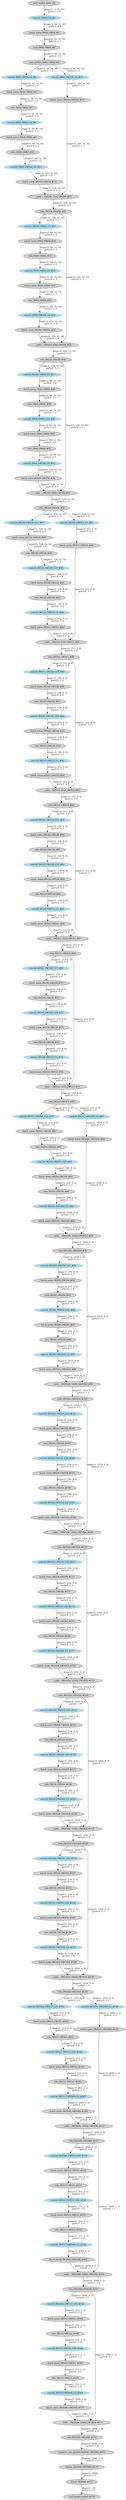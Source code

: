 strict digraph  {
"0 /nncf_model_input_0" [id=0, label="nncf_model_input_#0", style=filled, type=nncf_model_input];
"1 ResNet/NNCFConv2d[conv1]/conv2d_0" [color=lightblue, id=1, label="conv2d_OW64_G4_#1", style=filled, type=conv2d];
"2 ResNet/NNCFBatchNorm2d[bn1]/batch_norm_0" [id=2, label="batch_norm_IW64_OW64_#2", style=filled, type=batch_norm];
"3 ResNet/relu_0" [id=3, label="relu_IW64_OW64_#3", style=filled, type=relu];
"4 ResNet/MaxPool2d[maxpool]/max_pool2d_0" [id=4, label="max_pool2d_IW64_OW64_#4", style=filled, type=max_pool2d];
"5 ResNet/Sequential[layer1]/Bottleneck[0]/NNCFConv2d[conv1]/conv2d_0" [color=lightblue, id=5, label="conv2d_IW64_OW64_G5_#5", style=filled, type=conv2d];
"6 ResNet/Sequential[layer1]/Bottleneck[0]/NNCFBatchNorm2d[bn1]/batch_norm_0" [id=6, label="batch_norm_IW64_OW64_#6", style=filled, type=batch_norm];
"7 ResNet/Sequential[layer1]/Bottleneck[0]/relu_0" [id=7, label="relu_IW64_OW64_#7", style=filled, type=relu];
"8 ResNet/Sequential[layer1]/Bottleneck[0]/NNCFConv2d[conv2]/conv2d_0" [color=lightblue, id=8, label="conv2d_IW64_OW64_G6_#8", style=filled, type=conv2d];
"9 ResNet/Sequential[layer1]/Bottleneck[0]/NNCFBatchNorm2d[bn2]/batch_norm_0" [id=9, label="batch_norm_IW64_OW64_#9", style=filled, type=batch_norm];
"10 ResNet/Sequential[layer1]/Bottleneck[0]/relu_1" [id=10, label="relu_IW64_OW64_#10", style=filled, type=relu];
"11 ResNet/Sequential[layer1]/Bottleneck[0]/NNCFConv2d[conv3]/conv2d_0" [color=lightblue, id=11, label="conv2d_IW64_OW256_G0_#11", style=filled, type=conv2d];
"12 ResNet/Sequential[layer1]/Bottleneck[0]/NNCFBatchNorm2d[bn3]/batch_norm_0" [id=12, label="batch_norm_IW256_OW256_#12", style=filled, type=batch_norm];
"13 ResNet/Sequential[layer1]/Bottleneck[0]/Sequential[shortcut]/NNCFConv2d[0]/conv2d_0" [color=lightblue, id=13, label="conv2d_IW64_OW256_G0_#13", style=filled, type=conv2d];
"14 ResNet/Sequential[layer1]/Bottleneck[0]/Sequential[shortcut]/NNCFBatchNorm2d[1]/batch_norm_0" [id=14, label="batch_norm_IW256_OW256_#14", style=filled, type=batch_norm];
"15 ResNet/Sequential[layer1]/Bottleneck[0]/__iadd___0" [id=15, label="__iadd___IW[256, 256]_OW256_#15", style=filled, type=__iadd__];
"16 ResNet/Sequential[layer1]/Bottleneck[0]/relu_2" [id=16, label="relu_IW256_OW256_#16", style=filled, type=relu];
"17 ResNet/Sequential[layer1]/Bottleneck[1]/NNCFConv2d[conv1]/conv2d_0" [color=lightblue, id=17, label="conv2d_IW256_OW64_G7_#17", style=filled, type=conv2d];
"18 ResNet/Sequential[layer1]/Bottleneck[1]/NNCFBatchNorm2d[bn1]/batch_norm_0" [id=18, label="batch_norm_IW64_OW64_#18", style=filled, type=batch_norm];
"19 ResNet/Sequential[layer1]/Bottleneck[1]/relu_0" [id=19, label="relu_IW64_OW64_#19", style=filled, type=relu];
"20 ResNet/Sequential[layer1]/Bottleneck[1]/NNCFConv2d[conv2]/conv2d_0" [color=lightblue, id=20, label="conv2d_IW64_OW64_G8_#20", style=filled, type=conv2d];
"21 ResNet/Sequential[layer1]/Bottleneck[1]/NNCFBatchNorm2d[bn2]/batch_norm_0" [id=21, label="batch_norm_IW64_OW64_#21", style=filled, type=batch_norm];
"22 ResNet/Sequential[layer1]/Bottleneck[1]/relu_1" [id=22, label="relu_IW64_OW64_#22", style=filled, type=relu];
"23 ResNet/Sequential[layer1]/Bottleneck[1]/NNCFConv2d[conv3]/conv2d_0" [color=lightblue, id=23, label="conv2d_IW64_OW256_G0_#23", style=filled, type=conv2d];
"24 ResNet/Sequential[layer1]/Bottleneck[1]/NNCFBatchNorm2d[bn3]/batch_norm_0" [id=24, label="batch_norm_IW256_OW256_#24", style=filled, type=batch_norm];
"25 ResNet/Sequential[layer1]/Bottleneck[1]/__iadd___0" [id=25, label="__iadd___IW[256, 256]_OW256_#25", style=filled, type=__iadd__];
"26 ResNet/Sequential[layer1]/Bottleneck[1]/relu_2" [id=26, label="relu_IW256_OW256_#26", style=filled, type=relu];
"27 ResNet/Sequential[layer1]/Bottleneck[2]/NNCFConv2d[conv1]/conv2d_0" [color=lightblue, id=27, label="conv2d_IW256_OW64_G9_#27", style=filled, type=conv2d];
"28 ResNet/Sequential[layer1]/Bottleneck[2]/NNCFBatchNorm2d[bn1]/batch_norm_0" [id=28, label="batch_norm_IW64_OW64_#28", style=filled, type=batch_norm];
"29 ResNet/Sequential[layer1]/Bottleneck[2]/relu_0" [id=29, label="relu_IW64_OW64_#29", style=filled, type=relu];
"30 ResNet/Sequential[layer1]/Bottleneck[2]/NNCFConv2d[conv2]/conv2d_0" [color=lightblue, id=30, label="conv2d_IW64_OW64_G10_#30", style=filled, type=conv2d];
"31 ResNet/Sequential[layer1]/Bottleneck[2]/NNCFBatchNorm2d[bn2]/batch_norm_0" [id=31, label="batch_norm_IW64_OW64_#31", style=filled, type=batch_norm];
"32 ResNet/Sequential[layer1]/Bottleneck[2]/relu_1" [id=32, label="relu_IW64_OW64_#32", style=filled, type=relu];
"33 ResNet/Sequential[layer1]/Bottleneck[2]/NNCFConv2d[conv3]/conv2d_0" [color=lightblue, id=33, label="conv2d_IW64_OW256_G0_#33", style=filled, type=conv2d];
"34 ResNet/Sequential[layer1]/Bottleneck[2]/NNCFBatchNorm2d[bn3]/batch_norm_0" [id=34, label="batch_norm_IW256_OW256_#34", style=filled, type=batch_norm];
"35 ResNet/Sequential[layer1]/Bottleneck[2]/__iadd___0" [id=35, label="__iadd___IW[256, 256]_OW256_#35", style=filled, type=__iadd__];
"36 ResNet/Sequential[layer1]/Bottleneck[2]/relu_2" [id=36, label="relu_IW256_OW256_#36", style=filled, type=relu];
"37 ResNet/Sequential[layer2]/Bottleneck[0]/NNCFConv2d[conv1]/conv2d_0" [color=lightblue, id=37, label="conv2d_IW256_OW128_G11_#37", style=filled, type=conv2d];
"38 ResNet/Sequential[layer2]/Bottleneck[0]/NNCFBatchNorm2d[bn1]/batch_norm_0" [id=38, label="batch_norm_IW128_OW128_#38", style=filled, type=batch_norm];
"39 ResNet/Sequential[layer2]/Bottleneck[0]/relu_0" [id=39, label="relu_IW128_OW128_#39", style=filled, type=relu];
"40 ResNet/Sequential[layer2]/Bottleneck[0]/NNCFConv2d[conv2]/conv2d_0" [color=lightblue, id=40, label="conv2d_IW128_OW128_G12_#40", style=filled, type=conv2d];
"41 ResNet/Sequential[layer2]/Bottleneck[0]/NNCFBatchNorm2d[bn2]/batch_norm_0" [id=41, label="batch_norm_IW128_OW128_#41", style=filled, type=batch_norm];
"42 ResNet/Sequential[layer2]/Bottleneck[0]/relu_1" [id=42, label="relu_IW128_OW128_#42", style=filled, type=relu];
"43 ResNet/Sequential[layer2]/Bottleneck[0]/NNCFConv2d[conv3]/conv2d_0" [color=lightblue, id=43, label="conv2d_IW128_OW512_G1_#43", style=filled, type=conv2d];
"44 ResNet/Sequential[layer2]/Bottleneck[0]/NNCFBatchNorm2d[bn3]/batch_norm_0" [id=44, label="batch_norm_IW512_OW512_#44", style=filled, type=batch_norm];
"45 ResNet/Sequential[layer2]/Bottleneck[0]/Sequential[shortcut]/NNCFConv2d[0]/conv2d_0" [color=lightblue, id=45, label="conv2d_IW256_OW512_G1_#45", style=filled, type=conv2d];
"46 ResNet/Sequential[layer2]/Bottleneck[0]/Sequential[shortcut]/NNCFBatchNorm2d[1]/batch_norm_0" [id=46, label="batch_norm_IW512_OW512_#46", style=filled, type=batch_norm];
"47 ResNet/Sequential[layer2]/Bottleneck[0]/__iadd___0" [id=47, label="__iadd___IW[512, 512]_OW512_#47", style=filled, type=__iadd__];
"48 ResNet/Sequential[layer2]/Bottleneck[0]/relu_2" [id=48, label="relu_IW512_OW512_#48", style=filled, type=relu];
"49 ResNet/Sequential[layer2]/Bottleneck[1]/NNCFConv2d[conv1]/conv2d_0" [color=lightblue, id=49, label="conv2d_IW512_OW128_G13_#49", style=filled, type=conv2d];
"50 ResNet/Sequential[layer2]/Bottleneck[1]/NNCFBatchNorm2d[bn1]/batch_norm_0" [id=50, label="batch_norm_IW128_OW128_#50", style=filled, type=batch_norm];
"51 ResNet/Sequential[layer2]/Bottleneck[1]/relu_0" [id=51, label="relu_IW128_OW128_#51", style=filled, type=relu];
"52 ResNet/Sequential[layer2]/Bottleneck[1]/NNCFConv2d[conv2]/conv2d_0" [color=lightblue, id=52, label="conv2d_IW128_OW128_G14_#52", style=filled, type=conv2d];
"53 ResNet/Sequential[layer2]/Bottleneck[1]/NNCFBatchNorm2d[bn2]/batch_norm_0" [id=53, label="batch_norm_IW128_OW128_#53", style=filled, type=batch_norm];
"54 ResNet/Sequential[layer2]/Bottleneck[1]/relu_1" [id=54, label="relu_IW128_OW128_#54", style=filled, type=relu];
"55 ResNet/Sequential[layer2]/Bottleneck[1]/NNCFConv2d[conv3]/conv2d_0" [color=lightblue, id=55, label="conv2d_IW128_OW512_G1_#55", style=filled, type=conv2d];
"56 ResNet/Sequential[layer2]/Bottleneck[1]/NNCFBatchNorm2d[bn3]/batch_norm_0" [id=56, label="batch_norm_IW512_OW512_#56", style=filled, type=batch_norm];
"57 ResNet/Sequential[layer2]/Bottleneck[1]/__iadd___0" [id=57, label="__iadd___IW[512, 512]_OW512_#57", style=filled, type=__iadd__];
"58 ResNet/Sequential[layer2]/Bottleneck[1]/relu_2" [id=58, label="relu_IW512_OW512_#58", style=filled, type=relu];
"59 ResNet/Sequential[layer2]/Bottleneck[2]/NNCFConv2d[conv1]/conv2d_0" [color=lightblue, id=59, label="conv2d_IW512_OW128_G15_#59", style=filled, type=conv2d];
"60 ResNet/Sequential[layer2]/Bottleneck[2]/NNCFBatchNorm2d[bn1]/batch_norm_0" [id=60, label="batch_norm_IW128_OW128_#60", style=filled, type=batch_norm];
"61 ResNet/Sequential[layer2]/Bottleneck[2]/relu_0" [id=61, label="relu_IW128_OW128_#61", style=filled, type=relu];
"62 ResNet/Sequential[layer2]/Bottleneck[2]/NNCFConv2d[conv2]/conv2d_0" [color=lightblue, id=62, label="conv2d_IW128_OW128_G16_#62", style=filled, type=conv2d];
"63 ResNet/Sequential[layer2]/Bottleneck[2]/NNCFBatchNorm2d[bn2]/batch_norm_0" [id=63, label="batch_norm_IW128_OW128_#63", style=filled, type=batch_norm];
"64 ResNet/Sequential[layer2]/Bottleneck[2]/relu_1" [id=64, label="relu_IW128_OW128_#64", style=filled, type=relu];
"65 ResNet/Sequential[layer2]/Bottleneck[2]/NNCFConv2d[conv3]/conv2d_0" [color=lightblue, id=65, label="conv2d_IW128_OW512_G1_#65", style=filled, type=conv2d];
"66 ResNet/Sequential[layer2]/Bottleneck[2]/NNCFBatchNorm2d[bn3]/batch_norm_0" [id=66, label="batch_norm_IW512_OW512_#66", style=filled, type=batch_norm];
"67 ResNet/Sequential[layer2]/Bottleneck[2]/__iadd___0" [id=67, label="__iadd___IW[512, 512]_OW512_#67", style=filled, type=__iadd__];
"68 ResNet/Sequential[layer2]/Bottleneck[2]/relu_2" [id=68, label="relu_IW512_OW512_#68", style=filled, type=relu];
"69 ResNet/Sequential[layer2]/Bottleneck[3]/NNCFConv2d[conv1]/conv2d_0" [color=lightblue, id=69, label="conv2d_IW512_OW128_G17_#69", style=filled, type=conv2d];
"70 ResNet/Sequential[layer2]/Bottleneck[3]/NNCFBatchNorm2d[bn1]/batch_norm_0" [id=70, label="batch_norm_IW128_OW128_#70", style=filled, type=batch_norm];
"71 ResNet/Sequential[layer2]/Bottleneck[3]/relu_0" [id=71, label="relu_IW128_OW128_#71", style=filled, type=relu];
"72 ResNet/Sequential[layer2]/Bottleneck[3]/NNCFConv2d[conv2]/conv2d_0" [color=lightblue, id=72, label="conv2d_IW128_OW128_G18_#72", style=filled, type=conv2d];
"73 ResNet/Sequential[layer2]/Bottleneck[3]/NNCFBatchNorm2d[bn2]/batch_norm_0" [id=73, label="batch_norm_IW128_OW128_#73", style=filled, type=batch_norm];
"74 ResNet/Sequential[layer2]/Bottleneck[3]/relu_1" [id=74, label="relu_IW128_OW128_#74", style=filled, type=relu];
"75 ResNet/Sequential[layer2]/Bottleneck[3]/NNCFConv2d[conv3]/conv2d_0" [color=lightblue, id=75, label="conv2d_IW128_OW512_G1_#75", style=filled, type=conv2d];
"76 ResNet/Sequential[layer2]/Bottleneck[3]/NNCFBatchNorm2d[bn3]/batch_norm_0" [id=76, label="batch_norm_IW512_OW512_#76", style=filled, type=batch_norm];
"77 ResNet/Sequential[layer2]/Bottleneck[3]/__iadd___0" [id=77, label="__iadd___IW[512, 512]_OW512_#77", style=filled, type=__iadd__];
"78 ResNet/Sequential[layer2]/Bottleneck[3]/relu_2" [id=78, label="relu_IW512_OW512_#78", style=filled, type=relu];
"79 ResNet/Sequential[layer3]/Bottleneck[0]/NNCFConv2d[conv1]/conv2d_0" [color=lightblue, id=79, label="conv2d_IW512_OW256_G19_#79", style=filled, type=conv2d];
"80 ResNet/Sequential[layer3]/Bottleneck[0]/NNCFBatchNorm2d[bn1]/batch_norm_0" [id=80, label="batch_norm_IW256_OW256_#80", style=filled, type=batch_norm];
"81 ResNet/Sequential[layer3]/Bottleneck[0]/relu_0" [id=81, label="relu_IW256_OW256_#81", style=filled, type=relu];
"82 ResNet/Sequential[layer3]/Bottleneck[0]/NNCFConv2d[conv2]/conv2d_0" [color=lightblue, id=82, label="conv2d_IW256_OW256_G20_#82", style=filled, type=conv2d];
"83 ResNet/Sequential[layer3]/Bottleneck[0]/NNCFBatchNorm2d[bn2]/batch_norm_0" [id=83, label="batch_norm_IW256_OW256_#83", style=filled, type=batch_norm];
"84 ResNet/Sequential[layer3]/Bottleneck[0]/relu_1" [id=84, label="relu_IW256_OW256_#84", style=filled, type=relu];
"85 ResNet/Sequential[layer3]/Bottleneck[0]/NNCFConv2d[conv3]/conv2d_0" [color=lightblue, id=85, label="conv2d_IW256_OW1024_G2_#85", style=filled, type=conv2d];
"86 ResNet/Sequential[layer3]/Bottleneck[0]/NNCFBatchNorm2d[bn3]/batch_norm_0" [id=86, label="batch_norm_IW1024_OW1024_#86", style=filled, type=batch_norm];
"87 ResNet/Sequential[layer3]/Bottleneck[0]/Sequential[shortcut]/NNCFConv2d[0]/conv2d_0" [color=lightblue, id=87, label="conv2d_IW512_OW1024_G2_#87", style=filled, type=conv2d];
"88 ResNet/Sequential[layer3]/Bottleneck[0]/Sequential[shortcut]/NNCFBatchNorm2d[1]/batch_norm_0" [id=88, label="batch_norm_IW1024_OW1024_#88", style=filled, type=batch_norm];
"89 ResNet/Sequential[layer3]/Bottleneck[0]/__iadd___0" [id=89, label="__iadd___IW[1024, 1024]_OW1024_#89", style=filled, type=__iadd__];
"90 ResNet/Sequential[layer3]/Bottleneck[0]/relu_2" [id=90, label="relu_IW1024_OW1024_#90", style=filled, type=relu];
"91 ResNet/Sequential[layer3]/Bottleneck[1]/NNCFConv2d[conv1]/conv2d_0" [color=lightblue, id=91, label="conv2d_IW1024_OW256_G21_#91", style=filled, type=conv2d];
"92 ResNet/Sequential[layer3]/Bottleneck[1]/NNCFBatchNorm2d[bn1]/batch_norm_0" [id=92, label="batch_norm_IW256_OW256_#92", style=filled, type=batch_norm];
"93 ResNet/Sequential[layer3]/Bottleneck[1]/relu_0" [id=93, label="relu_IW256_OW256_#93", style=filled, type=relu];
"94 ResNet/Sequential[layer3]/Bottleneck[1]/NNCFConv2d[conv2]/conv2d_0" [color=lightblue, id=94, label="conv2d_IW256_OW256_G22_#94", style=filled, type=conv2d];
"95 ResNet/Sequential[layer3]/Bottleneck[1]/NNCFBatchNorm2d[bn2]/batch_norm_0" [id=95, label="batch_norm_IW256_OW256_#95", style=filled, type=batch_norm];
"96 ResNet/Sequential[layer3]/Bottleneck[1]/relu_1" [id=96, label="relu_IW256_OW256_#96", style=filled, type=relu];
"97 ResNet/Sequential[layer3]/Bottleneck[1]/NNCFConv2d[conv3]/conv2d_0" [color=lightblue, id=97, label="conv2d_IW256_OW1024_G2_#97", style=filled, type=conv2d];
"98 ResNet/Sequential[layer3]/Bottleneck[1]/NNCFBatchNorm2d[bn3]/batch_norm_0" [id=98, label="batch_norm_IW1024_OW1024_#98", style=filled, type=batch_norm];
"99 ResNet/Sequential[layer3]/Bottleneck[1]/__iadd___0" [id=99, label="__iadd___IW[1024, 1024]_OW1024_#99", style=filled, type=__iadd__];
"100 ResNet/Sequential[layer3]/Bottleneck[1]/relu_2" [id=100, label="relu_IW1024_OW1024_#100", style=filled, type=relu];
"101 ResNet/Sequential[layer3]/Bottleneck[2]/NNCFConv2d[conv1]/conv2d_0" [color=lightblue, id=101, label="conv2d_IW1024_OW256_G23_#101", style=filled, type=conv2d];
"102 ResNet/Sequential[layer3]/Bottleneck[2]/NNCFBatchNorm2d[bn1]/batch_norm_0" [id=102, label="batch_norm_IW256_OW256_#102", style=filled, type=batch_norm];
"103 ResNet/Sequential[layer3]/Bottleneck[2]/relu_0" [id=103, label="relu_IW256_OW256_#103", style=filled, type=relu];
"104 ResNet/Sequential[layer3]/Bottleneck[2]/NNCFConv2d[conv2]/conv2d_0" [color=lightblue, id=104, label="conv2d_IW256_OW256_G24_#104", style=filled, type=conv2d];
"105 ResNet/Sequential[layer3]/Bottleneck[2]/NNCFBatchNorm2d[bn2]/batch_norm_0" [id=105, label="batch_norm_IW256_OW256_#105", style=filled, type=batch_norm];
"106 ResNet/Sequential[layer3]/Bottleneck[2]/relu_1" [id=106, label="relu_IW256_OW256_#106", style=filled, type=relu];
"107 ResNet/Sequential[layer3]/Bottleneck[2]/NNCFConv2d[conv3]/conv2d_0" [color=lightblue, id=107, label="conv2d_IW256_OW1024_G2_#107", style=filled, type=conv2d];
"108 ResNet/Sequential[layer3]/Bottleneck[2]/NNCFBatchNorm2d[bn3]/batch_norm_0" [id=108, label="batch_norm_IW1024_OW1024_#108", style=filled, type=batch_norm];
"109 ResNet/Sequential[layer3]/Bottleneck[2]/__iadd___0" [id=109, label="__iadd___IW[1024, 1024]_OW1024_#109", style=filled, type=__iadd__];
"110 ResNet/Sequential[layer3]/Bottleneck[2]/relu_2" [id=110, label="relu_IW1024_OW1024_#110", style=filled, type=relu];
"111 ResNet/Sequential[layer3]/Bottleneck[3]/NNCFConv2d[conv1]/conv2d_0" [color=lightblue, id=111, label="conv2d_IW1024_OW256_G25_#111", style=filled, type=conv2d];
"112 ResNet/Sequential[layer3]/Bottleneck[3]/NNCFBatchNorm2d[bn1]/batch_norm_0" [id=112, label="batch_norm_IW256_OW256_#112", style=filled, type=batch_norm];
"113 ResNet/Sequential[layer3]/Bottleneck[3]/relu_0" [id=113, label="relu_IW256_OW256_#113", style=filled, type=relu];
"114 ResNet/Sequential[layer3]/Bottleneck[3]/NNCFConv2d[conv2]/conv2d_0" [color=lightblue, id=114, label="conv2d_IW256_OW256_G26_#114", style=filled, type=conv2d];
"115 ResNet/Sequential[layer3]/Bottleneck[3]/NNCFBatchNorm2d[bn2]/batch_norm_0" [id=115, label="batch_norm_IW256_OW256_#115", style=filled, type=batch_norm];
"116 ResNet/Sequential[layer3]/Bottleneck[3]/relu_1" [id=116, label="relu_IW256_OW256_#116", style=filled, type=relu];
"117 ResNet/Sequential[layer3]/Bottleneck[3]/NNCFConv2d[conv3]/conv2d_0" [color=lightblue, id=117, label="conv2d_IW256_OW1024_G2_#117", style=filled, type=conv2d];
"118 ResNet/Sequential[layer3]/Bottleneck[3]/NNCFBatchNorm2d[bn3]/batch_norm_0" [id=118, label="batch_norm_IW1024_OW1024_#118", style=filled, type=batch_norm];
"119 ResNet/Sequential[layer3]/Bottleneck[3]/__iadd___0" [id=119, label="__iadd___IW[1024, 1024]_OW1024_#119", style=filled, type=__iadd__];
"120 ResNet/Sequential[layer3]/Bottleneck[3]/relu_2" [id=120, label="relu_IW1024_OW1024_#120", style=filled, type=relu];
"121 ResNet/Sequential[layer3]/Bottleneck[4]/NNCFConv2d[conv1]/conv2d_0" [color=lightblue, id=121, label="conv2d_IW1024_OW256_G27_#121", style=filled, type=conv2d];
"122 ResNet/Sequential[layer3]/Bottleneck[4]/NNCFBatchNorm2d[bn1]/batch_norm_0" [id=122, label="batch_norm_IW256_OW256_#122", style=filled, type=batch_norm];
"123 ResNet/Sequential[layer3]/Bottleneck[4]/relu_0" [id=123, label="relu_IW256_OW256_#123", style=filled, type=relu];
"124 ResNet/Sequential[layer3]/Bottleneck[4]/NNCFConv2d[conv2]/conv2d_0" [color=lightblue, id=124, label="conv2d_IW256_OW256_G28_#124", style=filled, type=conv2d];
"125 ResNet/Sequential[layer3]/Bottleneck[4]/NNCFBatchNorm2d[bn2]/batch_norm_0" [id=125, label="batch_norm_IW256_OW256_#125", style=filled, type=batch_norm];
"126 ResNet/Sequential[layer3]/Bottleneck[4]/relu_1" [id=126, label="relu_IW256_OW256_#126", style=filled, type=relu];
"127 ResNet/Sequential[layer3]/Bottleneck[4]/NNCFConv2d[conv3]/conv2d_0" [color=lightblue, id=127, label="conv2d_IW256_OW1024_G2_#127", style=filled, type=conv2d];
"128 ResNet/Sequential[layer3]/Bottleneck[4]/NNCFBatchNorm2d[bn3]/batch_norm_0" [id=128, label="batch_norm_IW1024_OW1024_#128", style=filled, type=batch_norm];
"129 ResNet/Sequential[layer3]/Bottleneck[4]/__iadd___0" [id=129, label="__iadd___IW[1024, 1024]_OW1024_#129", style=filled, type=__iadd__];
"130 ResNet/Sequential[layer3]/Bottleneck[4]/relu_2" [id=130, label="relu_IW1024_OW1024_#130", style=filled, type=relu];
"131 ResNet/Sequential[layer3]/Bottleneck[5]/NNCFConv2d[conv1]/conv2d_0" [color=lightblue, id=131, label="conv2d_IW1024_OW256_G29_#131", style=filled, type=conv2d];
"132 ResNet/Sequential[layer3]/Bottleneck[5]/NNCFBatchNorm2d[bn1]/batch_norm_0" [id=132, label="batch_norm_IW256_OW256_#132", style=filled, type=batch_norm];
"133 ResNet/Sequential[layer3]/Bottleneck[5]/relu_0" [id=133, label="relu_IW256_OW256_#133", style=filled, type=relu];
"134 ResNet/Sequential[layer3]/Bottleneck[5]/NNCFConv2d[conv2]/conv2d_0" [color=lightblue, id=134, label="conv2d_IW256_OW256_G30_#134", style=filled, type=conv2d];
"135 ResNet/Sequential[layer3]/Bottleneck[5]/NNCFBatchNorm2d[bn2]/batch_norm_0" [id=135, label="batch_norm_IW256_OW256_#135", style=filled, type=batch_norm];
"136 ResNet/Sequential[layer3]/Bottleneck[5]/relu_1" [id=136, label="relu_IW256_OW256_#136", style=filled, type=relu];
"137 ResNet/Sequential[layer3]/Bottleneck[5]/NNCFConv2d[conv3]/conv2d_0" [color=lightblue, id=137, label="conv2d_IW256_OW1024_G2_#137", style=filled, type=conv2d];
"138 ResNet/Sequential[layer3]/Bottleneck[5]/NNCFBatchNorm2d[bn3]/batch_norm_0" [id=138, label="batch_norm_IW1024_OW1024_#138", style=filled, type=batch_norm];
"139 ResNet/Sequential[layer3]/Bottleneck[5]/__iadd___0" [id=139, label="__iadd___IW[1024, 1024]_OW1024_#139", style=filled, type=__iadd__];
"140 ResNet/Sequential[layer3]/Bottleneck[5]/relu_2" [id=140, label="relu_IW1024_OW1024_#140", style=filled, type=relu];
"141 ResNet/Sequential[layer4]/Bottleneck[0]/NNCFConv2d[conv1]/conv2d_0" [color=lightblue, id=141, label="conv2d_IW1024_OW512_G31_#141", style=filled, type=conv2d];
"142 ResNet/Sequential[layer4]/Bottleneck[0]/NNCFBatchNorm2d[bn1]/batch_norm_0" [id=142, label="batch_norm_IW512_OW512_#142", style=filled, type=batch_norm];
"143 ResNet/Sequential[layer4]/Bottleneck[0]/relu_0" [id=143, label="relu_IW512_OW512_#143", style=filled, type=relu];
"144 ResNet/Sequential[layer4]/Bottleneck[0]/NNCFConv2d[conv2]/conv2d_0" [color=lightblue, id=144, label="conv2d_IW512_OW512_G32_#144", style=filled, type=conv2d];
"145 ResNet/Sequential[layer4]/Bottleneck[0]/NNCFBatchNorm2d[bn2]/batch_norm_0" [id=145, label="batch_norm_IW512_OW512_#145", style=filled, type=batch_norm];
"146 ResNet/Sequential[layer4]/Bottleneck[0]/relu_1" [id=146, label="relu_IW512_OW512_#146", style=filled, type=relu];
"147 ResNet/Sequential[layer4]/Bottleneck[0]/NNCFConv2d[conv3]/conv2d_0" [color=lightblue, id=147, label="conv2d_IW512_OW2048_G3_#147", style=filled, type=conv2d];
"148 ResNet/Sequential[layer4]/Bottleneck[0]/NNCFBatchNorm2d[bn3]/batch_norm_0" [id=148, label="batch_norm_IW2048_OW2048_#148", style=filled, type=batch_norm];
"149 ResNet/Sequential[layer4]/Bottleneck[0]/Sequential[shortcut]/NNCFConv2d[0]/conv2d_0" [color=lightblue, id=149, label="conv2d_IW1024_OW2048_G3_#149", style=filled, type=conv2d];
"150 ResNet/Sequential[layer4]/Bottleneck[0]/Sequential[shortcut]/NNCFBatchNorm2d[1]/batch_norm_0" [id=150, label="batch_norm_IW2048_OW2048_#150", style=filled, type=batch_norm];
"151 ResNet/Sequential[layer4]/Bottleneck[0]/__iadd___0" [id=151, label="__iadd___IW[2048, 2048]_OW2048_#151", style=filled, type=__iadd__];
"152 ResNet/Sequential[layer4]/Bottleneck[0]/relu_2" [id=152, label="relu_IW2048_OW2048_#152", style=filled, type=relu];
"153 ResNet/Sequential[layer4]/Bottleneck[1]/NNCFConv2d[conv1]/conv2d_0" [color=lightblue, id=153, label="conv2d_IW2048_OW512_G33_#153", style=filled, type=conv2d];
"154 ResNet/Sequential[layer4]/Bottleneck[1]/NNCFBatchNorm2d[bn1]/batch_norm_0" [id=154, label="batch_norm_IW512_OW512_#154", style=filled, type=batch_norm];
"155 ResNet/Sequential[layer4]/Bottleneck[1]/relu_0" [id=155, label="relu_IW512_OW512_#155", style=filled, type=relu];
"156 ResNet/Sequential[layer4]/Bottleneck[1]/NNCFConv2d[conv2]/conv2d_0" [color=lightblue, id=156, label="conv2d_IW512_OW512_G34_#156", style=filled, type=conv2d];
"157 ResNet/Sequential[layer4]/Bottleneck[1]/NNCFBatchNorm2d[bn2]/batch_norm_0" [id=157, label="batch_norm_IW512_OW512_#157", style=filled, type=batch_norm];
"158 ResNet/Sequential[layer4]/Bottleneck[1]/relu_1" [id=158, label="relu_IW512_OW512_#158", style=filled, type=relu];
"159 ResNet/Sequential[layer4]/Bottleneck[1]/NNCFConv2d[conv3]/conv2d_0" [color=lightblue, id=159, label="conv2d_IW512_OW2048_G3_#159", style=filled, type=conv2d];
"160 ResNet/Sequential[layer4]/Bottleneck[1]/NNCFBatchNorm2d[bn3]/batch_norm_0" [id=160, label="batch_norm_IW2048_OW2048_#160", style=filled, type=batch_norm];
"161 ResNet/Sequential[layer4]/Bottleneck[1]/__iadd___0" [id=161, label="__iadd___IW[2048, 2048]_OW2048_#161", style=filled, type=__iadd__];
"162 ResNet/Sequential[layer4]/Bottleneck[1]/relu_2" [id=162, label="relu_IW2048_OW2048_#162", style=filled, type=relu];
"163 ResNet/Sequential[layer4]/Bottleneck[2]/NNCFConv2d[conv1]/conv2d_0" [color=lightblue, id=163, label="conv2d_IW2048_OW512_G35_#163", style=filled, type=conv2d];
"164 ResNet/Sequential[layer4]/Bottleneck[2]/NNCFBatchNorm2d[bn1]/batch_norm_0" [id=164, label="batch_norm_IW512_OW512_#164", style=filled, type=batch_norm];
"165 ResNet/Sequential[layer4]/Bottleneck[2]/relu_0" [id=165, label="relu_IW512_OW512_#165", style=filled, type=relu];
"166 ResNet/Sequential[layer4]/Bottleneck[2]/NNCFConv2d[conv2]/conv2d_0" [color=lightblue, id=166, label="conv2d_IW512_OW512_G36_#166", style=filled, type=conv2d];
"167 ResNet/Sequential[layer4]/Bottleneck[2]/NNCFBatchNorm2d[bn2]/batch_norm_0" [id=167, label="batch_norm_IW512_OW512_#167", style=filled, type=batch_norm];
"168 ResNet/Sequential[layer4]/Bottleneck[2]/relu_1" [id=168, label="relu_IW512_OW512_#168", style=filled, type=relu];
"169 ResNet/Sequential[layer4]/Bottleneck[2]/NNCFConv2d[conv3]/conv2d_0" [color=lightblue, id=169, label="conv2d_IW512_OW2048_G3_#169", style=filled, type=conv2d];
"170 ResNet/Sequential[layer4]/Bottleneck[2]/NNCFBatchNorm2d[bn3]/batch_norm_0" [id=170, label="batch_norm_IW2048_OW2048_#170", style=filled, type=batch_norm];
"171 ResNet/Sequential[layer4]/Bottleneck[2]/__iadd___0" [id=171, label="__iadd___IW[2048, 2048]_OW2048_#171", style=filled, type=__iadd__];
"172 ResNet/Sequential[layer4]/Bottleneck[2]/relu_2" [id=172, label="relu_IW2048_OW2048_#172", style=filled, type=relu];
"173 ResNet/AdaptiveAvgPool2d[avgpool]/adaptive_avg_pool2d_0" [id=173, label="adaptive_avg_pool2d_IW2048_OW2048_#173", style=filled, type=adaptive_avg_pool2d];
"174 ResNet/flatten_0" [id=174, label="flatten_IW2048_OW2048_#174", style=filled, type=flatten];
"175 ResNet/NNCFLinear[linear]/linear_0" [id=175, label="linear_IW2048_#175", style=filled, type=linear];
"176 /nncf_model_output_0" [id=176, label="nncf_model_output_#176", style=filled, type=nncf_model_output];
"0 /nncf_model_input_0" -> "1 ResNet/NNCFConv2d[conv1]/conv2d_0"  [label="shape:(1, 3, 32, 32)\nports:0 -> 0", style=solid];
"1 ResNet/NNCFConv2d[conv1]/conv2d_0" -> "2 ResNet/NNCFBatchNorm2d[bn1]/batch_norm_0"  [label="shape:(1, 64, 32, 32)\nports:0 -> 0", style=solid];
"2 ResNet/NNCFBatchNorm2d[bn1]/batch_norm_0" -> "3 ResNet/relu_0"  [label="shape:(1, 64, 32, 32)\nports:0 -> 0", style=solid];
"3 ResNet/relu_0" -> "4 ResNet/MaxPool2d[maxpool]/max_pool2d_0"  [label="shape:(1, 64, 32, 32)\nports:0 -> 0", style=solid];
"4 ResNet/MaxPool2d[maxpool]/max_pool2d_0" -> "5 ResNet/Sequential[layer1]/Bottleneck[0]/NNCFConv2d[conv1]/conv2d_0"  [label="shape:(1, 64, 16, 16)\nports:0 -> 0", style=solid];
"4 ResNet/MaxPool2d[maxpool]/max_pool2d_0" -> "13 ResNet/Sequential[layer1]/Bottleneck[0]/Sequential[shortcut]/NNCFConv2d[0]/conv2d_0"  [label="shape:(1, 64, 16, 16)\nports:0 -> 0", style=solid];
"5 ResNet/Sequential[layer1]/Bottleneck[0]/NNCFConv2d[conv1]/conv2d_0" -> "6 ResNet/Sequential[layer1]/Bottleneck[0]/NNCFBatchNorm2d[bn1]/batch_norm_0"  [label="shape:(1, 64, 16, 16)\nports:0 -> 0", style=solid];
"6 ResNet/Sequential[layer1]/Bottleneck[0]/NNCFBatchNorm2d[bn1]/batch_norm_0" -> "7 ResNet/Sequential[layer1]/Bottleneck[0]/relu_0"  [label="shape:(1, 64, 16, 16)\nports:0 -> 0", style=solid];
"7 ResNet/Sequential[layer1]/Bottleneck[0]/relu_0" -> "8 ResNet/Sequential[layer1]/Bottleneck[0]/NNCFConv2d[conv2]/conv2d_0"  [label="shape:(1, 64, 16, 16)\nports:0 -> 0", style=solid];
"8 ResNet/Sequential[layer1]/Bottleneck[0]/NNCFConv2d[conv2]/conv2d_0" -> "9 ResNet/Sequential[layer1]/Bottleneck[0]/NNCFBatchNorm2d[bn2]/batch_norm_0"  [label="shape:(1, 64, 16, 16)\nports:0 -> 0", style=solid];
"9 ResNet/Sequential[layer1]/Bottleneck[0]/NNCFBatchNorm2d[bn2]/batch_norm_0" -> "10 ResNet/Sequential[layer1]/Bottleneck[0]/relu_1"  [label="shape:(1, 64, 16, 16)\nports:0 -> 0", style=solid];
"10 ResNet/Sequential[layer1]/Bottleneck[0]/relu_1" -> "11 ResNet/Sequential[layer1]/Bottleneck[0]/NNCFConv2d[conv3]/conv2d_0"  [label="shape:(1, 64, 16, 16)\nports:0 -> 0", style=solid];
"11 ResNet/Sequential[layer1]/Bottleneck[0]/NNCFConv2d[conv3]/conv2d_0" -> "12 ResNet/Sequential[layer1]/Bottleneck[0]/NNCFBatchNorm2d[bn3]/batch_norm_0"  [label="shape:(1, 256, 16, 16)\nports:0 -> 0", style=solid];
"12 ResNet/Sequential[layer1]/Bottleneck[0]/NNCFBatchNorm2d[bn3]/batch_norm_0" -> "15 ResNet/Sequential[layer1]/Bottleneck[0]/__iadd___0"  [label="shape:(1, 256, 16, 16)\nports:0 -> 0", style=solid];
"13 ResNet/Sequential[layer1]/Bottleneck[0]/Sequential[shortcut]/NNCFConv2d[0]/conv2d_0" -> "14 ResNet/Sequential[layer1]/Bottleneck[0]/Sequential[shortcut]/NNCFBatchNorm2d[1]/batch_norm_0"  [label="shape:(1, 256, 16, 16)\nports:0 -> 0", style=solid];
"14 ResNet/Sequential[layer1]/Bottleneck[0]/Sequential[shortcut]/NNCFBatchNorm2d[1]/batch_norm_0" -> "15 ResNet/Sequential[layer1]/Bottleneck[0]/__iadd___0"  [label="shape:(1, 256, 16, 16)\nports:0 -> 1", style=solid];
"15 ResNet/Sequential[layer1]/Bottleneck[0]/__iadd___0" -> "16 ResNet/Sequential[layer1]/Bottleneck[0]/relu_2"  [label="shape:(1, 256, 16, 16)\nports:0 -> 0", style=solid];
"16 ResNet/Sequential[layer1]/Bottleneck[0]/relu_2" -> "17 ResNet/Sequential[layer1]/Bottleneck[1]/NNCFConv2d[conv1]/conv2d_0"  [label="shape:(1, 256, 16, 16)\nports:0 -> 0", style=solid];
"16 ResNet/Sequential[layer1]/Bottleneck[0]/relu_2" -> "25 ResNet/Sequential[layer1]/Bottleneck[1]/__iadd___0"  [label="shape:(1, 256, 16, 16)\nports:0 -> 1", style=solid];
"17 ResNet/Sequential[layer1]/Bottleneck[1]/NNCFConv2d[conv1]/conv2d_0" -> "18 ResNet/Sequential[layer1]/Bottleneck[1]/NNCFBatchNorm2d[bn1]/batch_norm_0"  [label="shape:(1, 64, 16, 16)\nports:0 -> 0", style=solid];
"18 ResNet/Sequential[layer1]/Bottleneck[1]/NNCFBatchNorm2d[bn1]/batch_norm_0" -> "19 ResNet/Sequential[layer1]/Bottleneck[1]/relu_0"  [label="shape:(1, 64, 16, 16)\nports:0 -> 0", style=solid];
"19 ResNet/Sequential[layer1]/Bottleneck[1]/relu_0" -> "20 ResNet/Sequential[layer1]/Bottleneck[1]/NNCFConv2d[conv2]/conv2d_0"  [label="shape:(1, 64, 16, 16)\nports:0 -> 0", style=solid];
"20 ResNet/Sequential[layer1]/Bottleneck[1]/NNCFConv2d[conv2]/conv2d_0" -> "21 ResNet/Sequential[layer1]/Bottleneck[1]/NNCFBatchNorm2d[bn2]/batch_norm_0"  [label="shape:(1, 64, 16, 16)\nports:0 -> 0", style=solid];
"21 ResNet/Sequential[layer1]/Bottleneck[1]/NNCFBatchNorm2d[bn2]/batch_norm_0" -> "22 ResNet/Sequential[layer1]/Bottleneck[1]/relu_1"  [label="shape:(1, 64, 16, 16)\nports:0 -> 0", style=solid];
"22 ResNet/Sequential[layer1]/Bottleneck[1]/relu_1" -> "23 ResNet/Sequential[layer1]/Bottleneck[1]/NNCFConv2d[conv3]/conv2d_0"  [label="shape:(1, 64, 16, 16)\nports:0 -> 0", style=solid];
"23 ResNet/Sequential[layer1]/Bottleneck[1]/NNCFConv2d[conv3]/conv2d_0" -> "24 ResNet/Sequential[layer1]/Bottleneck[1]/NNCFBatchNorm2d[bn3]/batch_norm_0"  [label="shape:(1, 256, 16, 16)\nports:0 -> 0", style=solid];
"24 ResNet/Sequential[layer1]/Bottleneck[1]/NNCFBatchNorm2d[bn3]/batch_norm_0" -> "25 ResNet/Sequential[layer1]/Bottleneck[1]/__iadd___0"  [label="shape:(1, 256, 16, 16)\nports:0 -> 0", style=solid];
"25 ResNet/Sequential[layer1]/Bottleneck[1]/__iadd___0" -> "26 ResNet/Sequential[layer1]/Bottleneck[1]/relu_2"  [label="shape:(1, 256, 16, 16)\nports:0 -> 0", style=solid];
"26 ResNet/Sequential[layer1]/Bottleneck[1]/relu_2" -> "27 ResNet/Sequential[layer1]/Bottleneck[2]/NNCFConv2d[conv1]/conv2d_0"  [label="shape:(1, 256, 16, 16)\nports:0 -> 0", style=solid];
"26 ResNet/Sequential[layer1]/Bottleneck[1]/relu_2" -> "35 ResNet/Sequential[layer1]/Bottleneck[2]/__iadd___0"  [label="shape:(1, 256, 16, 16)\nports:0 -> 1", style=solid];
"27 ResNet/Sequential[layer1]/Bottleneck[2]/NNCFConv2d[conv1]/conv2d_0" -> "28 ResNet/Sequential[layer1]/Bottleneck[2]/NNCFBatchNorm2d[bn1]/batch_norm_0"  [label="shape:(1, 64, 16, 16)\nports:0 -> 0", style=solid];
"28 ResNet/Sequential[layer1]/Bottleneck[2]/NNCFBatchNorm2d[bn1]/batch_norm_0" -> "29 ResNet/Sequential[layer1]/Bottleneck[2]/relu_0"  [label="shape:(1, 64, 16, 16)\nports:0 -> 0", style=solid];
"29 ResNet/Sequential[layer1]/Bottleneck[2]/relu_0" -> "30 ResNet/Sequential[layer1]/Bottleneck[2]/NNCFConv2d[conv2]/conv2d_0"  [label="shape:(1, 64, 16, 16)\nports:0 -> 0", style=solid];
"30 ResNet/Sequential[layer1]/Bottleneck[2]/NNCFConv2d[conv2]/conv2d_0" -> "31 ResNet/Sequential[layer1]/Bottleneck[2]/NNCFBatchNorm2d[bn2]/batch_norm_0"  [label="shape:(1, 64, 16, 16)\nports:0 -> 0", style=solid];
"31 ResNet/Sequential[layer1]/Bottleneck[2]/NNCFBatchNorm2d[bn2]/batch_norm_0" -> "32 ResNet/Sequential[layer1]/Bottleneck[2]/relu_1"  [label="shape:(1, 64, 16, 16)\nports:0 -> 0", style=solid];
"32 ResNet/Sequential[layer1]/Bottleneck[2]/relu_1" -> "33 ResNet/Sequential[layer1]/Bottleneck[2]/NNCFConv2d[conv3]/conv2d_0"  [label="shape:(1, 64, 16, 16)\nports:0 -> 0", style=solid];
"33 ResNet/Sequential[layer1]/Bottleneck[2]/NNCFConv2d[conv3]/conv2d_0" -> "34 ResNet/Sequential[layer1]/Bottleneck[2]/NNCFBatchNorm2d[bn3]/batch_norm_0"  [label="shape:(1, 256, 16, 16)\nports:0 -> 0", style=solid];
"34 ResNet/Sequential[layer1]/Bottleneck[2]/NNCFBatchNorm2d[bn3]/batch_norm_0" -> "35 ResNet/Sequential[layer1]/Bottleneck[2]/__iadd___0"  [label="shape:(1, 256, 16, 16)\nports:0 -> 0", style=solid];
"35 ResNet/Sequential[layer1]/Bottleneck[2]/__iadd___0" -> "36 ResNet/Sequential[layer1]/Bottleneck[2]/relu_2"  [label="shape:(1, 256, 16, 16)\nports:0 -> 0", style=solid];
"36 ResNet/Sequential[layer1]/Bottleneck[2]/relu_2" -> "37 ResNet/Sequential[layer2]/Bottleneck[0]/NNCFConv2d[conv1]/conv2d_0"  [label="shape:(1, 256, 16, 16)\nports:0 -> 0", style=solid];
"36 ResNet/Sequential[layer1]/Bottleneck[2]/relu_2" -> "45 ResNet/Sequential[layer2]/Bottleneck[0]/Sequential[shortcut]/NNCFConv2d[0]/conv2d_0"  [label="shape:(1, 256, 16, 16)\nports:0 -> 0", style=solid];
"37 ResNet/Sequential[layer2]/Bottleneck[0]/NNCFConv2d[conv1]/conv2d_0" -> "38 ResNet/Sequential[layer2]/Bottleneck[0]/NNCFBatchNorm2d[bn1]/batch_norm_0"  [label="shape:(1, 128, 16, 16)\nports:0 -> 0", style=solid];
"38 ResNet/Sequential[layer2]/Bottleneck[0]/NNCFBatchNorm2d[bn1]/batch_norm_0" -> "39 ResNet/Sequential[layer2]/Bottleneck[0]/relu_0"  [label="shape:(1, 128, 16, 16)\nports:0 -> 0", style=solid];
"39 ResNet/Sequential[layer2]/Bottleneck[0]/relu_0" -> "40 ResNet/Sequential[layer2]/Bottleneck[0]/NNCFConv2d[conv2]/conv2d_0"  [label="shape:(1, 128, 16, 16)\nports:0 -> 0", style=solid];
"40 ResNet/Sequential[layer2]/Bottleneck[0]/NNCFConv2d[conv2]/conv2d_0" -> "41 ResNet/Sequential[layer2]/Bottleneck[0]/NNCFBatchNorm2d[bn2]/batch_norm_0"  [label="shape:(1, 128, 8, 8)\nports:0 -> 0", style=solid];
"41 ResNet/Sequential[layer2]/Bottleneck[0]/NNCFBatchNorm2d[bn2]/batch_norm_0" -> "42 ResNet/Sequential[layer2]/Bottleneck[0]/relu_1"  [label="shape:(1, 128, 8, 8)\nports:0 -> 0", style=solid];
"42 ResNet/Sequential[layer2]/Bottleneck[0]/relu_1" -> "43 ResNet/Sequential[layer2]/Bottleneck[0]/NNCFConv2d[conv3]/conv2d_0"  [label="shape:(1, 128, 8, 8)\nports:0 -> 0", style=solid];
"43 ResNet/Sequential[layer2]/Bottleneck[0]/NNCFConv2d[conv3]/conv2d_0" -> "44 ResNet/Sequential[layer2]/Bottleneck[0]/NNCFBatchNorm2d[bn3]/batch_norm_0"  [label="shape:(1, 512, 8, 8)\nports:0 -> 0", style=solid];
"44 ResNet/Sequential[layer2]/Bottleneck[0]/NNCFBatchNorm2d[bn3]/batch_norm_0" -> "47 ResNet/Sequential[layer2]/Bottleneck[0]/__iadd___0"  [label="shape:(1, 512, 8, 8)\nports:0 -> 0", style=solid];
"45 ResNet/Sequential[layer2]/Bottleneck[0]/Sequential[shortcut]/NNCFConv2d[0]/conv2d_0" -> "46 ResNet/Sequential[layer2]/Bottleneck[0]/Sequential[shortcut]/NNCFBatchNorm2d[1]/batch_norm_0"  [label="shape:(1, 512, 8, 8)\nports:0 -> 0", style=solid];
"46 ResNet/Sequential[layer2]/Bottleneck[0]/Sequential[shortcut]/NNCFBatchNorm2d[1]/batch_norm_0" -> "47 ResNet/Sequential[layer2]/Bottleneck[0]/__iadd___0"  [label="shape:(1, 512, 8, 8)\nports:0 -> 1", style=solid];
"47 ResNet/Sequential[layer2]/Bottleneck[0]/__iadd___0" -> "48 ResNet/Sequential[layer2]/Bottleneck[0]/relu_2"  [label="shape:(1, 512, 8, 8)\nports:0 -> 0", style=solid];
"48 ResNet/Sequential[layer2]/Bottleneck[0]/relu_2" -> "49 ResNet/Sequential[layer2]/Bottleneck[1]/NNCFConv2d[conv1]/conv2d_0"  [label="shape:(1, 512, 8, 8)\nports:0 -> 0", style=solid];
"48 ResNet/Sequential[layer2]/Bottleneck[0]/relu_2" -> "57 ResNet/Sequential[layer2]/Bottleneck[1]/__iadd___0"  [label="shape:(1, 512, 8, 8)\nports:0 -> 1", style=solid];
"49 ResNet/Sequential[layer2]/Bottleneck[1]/NNCFConv2d[conv1]/conv2d_0" -> "50 ResNet/Sequential[layer2]/Bottleneck[1]/NNCFBatchNorm2d[bn1]/batch_norm_0"  [label="shape:(1, 128, 8, 8)\nports:0 -> 0", style=solid];
"50 ResNet/Sequential[layer2]/Bottleneck[1]/NNCFBatchNorm2d[bn1]/batch_norm_0" -> "51 ResNet/Sequential[layer2]/Bottleneck[1]/relu_0"  [label="shape:(1, 128, 8, 8)\nports:0 -> 0", style=solid];
"51 ResNet/Sequential[layer2]/Bottleneck[1]/relu_0" -> "52 ResNet/Sequential[layer2]/Bottleneck[1]/NNCFConv2d[conv2]/conv2d_0"  [label="shape:(1, 128, 8, 8)\nports:0 -> 0", style=solid];
"52 ResNet/Sequential[layer2]/Bottleneck[1]/NNCFConv2d[conv2]/conv2d_0" -> "53 ResNet/Sequential[layer2]/Bottleneck[1]/NNCFBatchNorm2d[bn2]/batch_norm_0"  [label="shape:(1, 128, 8, 8)\nports:0 -> 0", style=solid];
"53 ResNet/Sequential[layer2]/Bottleneck[1]/NNCFBatchNorm2d[bn2]/batch_norm_0" -> "54 ResNet/Sequential[layer2]/Bottleneck[1]/relu_1"  [label="shape:(1, 128, 8, 8)\nports:0 -> 0", style=solid];
"54 ResNet/Sequential[layer2]/Bottleneck[1]/relu_1" -> "55 ResNet/Sequential[layer2]/Bottleneck[1]/NNCFConv2d[conv3]/conv2d_0"  [label="shape:(1, 128, 8, 8)\nports:0 -> 0", style=solid];
"55 ResNet/Sequential[layer2]/Bottleneck[1]/NNCFConv2d[conv3]/conv2d_0" -> "56 ResNet/Sequential[layer2]/Bottleneck[1]/NNCFBatchNorm2d[bn3]/batch_norm_0"  [label="shape:(1, 512, 8, 8)\nports:0 -> 0", style=solid];
"56 ResNet/Sequential[layer2]/Bottleneck[1]/NNCFBatchNorm2d[bn3]/batch_norm_0" -> "57 ResNet/Sequential[layer2]/Bottleneck[1]/__iadd___0"  [label="shape:(1, 512, 8, 8)\nports:0 -> 0", style=solid];
"57 ResNet/Sequential[layer2]/Bottleneck[1]/__iadd___0" -> "58 ResNet/Sequential[layer2]/Bottleneck[1]/relu_2"  [label="shape:(1, 512, 8, 8)\nports:0 -> 0", style=solid];
"58 ResNet/Sequential[layer2]/Bottleneck[1]/relu_2" -> "59 ResNet/Sequential[layer2]/Bottleneck[2]/NNCFConv2d[conv1]/conv2d_0"  [label="shape:(1, 512, 8, 8)\nports:0 -> 0", style=solid];
"58 ResNet/Sequential[layer2]/Bottleneck[1]/relu_2" -> "67 ResNet/Sequential[layer2]/Bottleneck[2]/__iadd___0"  [label="shape:(1, 512, 8, 8)\nports:0 -> 1", style=solid];
"59 ResNet/Sequential[layer2]/Bottleneck[2]/NNCFConv2d[conv1]/conv2d_0" -> "60 ResNet/Sequential[layer2]/Bottleneck[2]/NNCFBatchNorm2d[bn1]/batch_norm_0"  [label="shape:(1, 128, 8, 8)\nports:0 -> 0", style=solid];
"60 ResNet/Sequential[layer2]/Bottleneck[2]/NNCFBatchNorm2d[bn1]/batch_norm_0" -> "61 ResNet/Sequential[layer2]/Bottleneck[2]/relu_0"  [label="shape:(1, 128, 8, 8)\nports:0 -> 0", style=solid];
"61 ResNet/Sequential[layer2]/Bottleneck[2]/relu_0" -> "62 ResNet/Sequential[layer2]/Bottleneck[2]/NNCFConv2d[conv2]/conv2d_0"  [label="shape:(1, 128, 8, 8)\nports:0 -> 0", style=solid];
"62 ResNet/Sequential[layer2]/Bottleneck[2]/NNCFConv2d[conv2]/conv2d_0" -> "63 ResNet/Sequential[layer2]/Bottleneck[2]/NNCFBatchNorm2d[bn2]/batch_norm_0"  [label="shape:(1, 128, 8, 8)\nports:0 -> 0", style=solid];
"63 ResNet/Sequential[layer2]/Bottleneck[2]/NNCFBatchNorm2d[bn2]/batch_norm_0" -> "64 ResNet/Sequential[layer2]/Bottleneck[2]/relu_1"  [label="shape:(1, 128, 8, 8)\nports:0 -> 0", style=solid];
"64 ResNet/Sequential[layer2]/Bottleneck[2]/relu_1" -> "65 ResNet/Sequential[layer2]/Bottleneck[2]/NNCFConv2d[conv3]/conv2d_0"  [label="shape:(1, 128, 8, 8)\nports:0 -> 0", style=solid];
"65 ResNet/Sequential[layer2]/Bottleneck[2]/NNCFConv2d[conv3]/conv2d_0" -> "66 ResNet/Sequential[layer2]/Bottleneck[2]/NNCFBatchNorm2d[bn3]/batch_norm_0"  [label="shape:(1, 512, 8, 8)\nports:0 -> 0", style=solid];
"66 ResNet/Sequential[layer2]/Bottleneck[2]/NNCFBatchNorm2d[bn3]/batch_norm_0" -> "67 ResNet/Sequential[layer2]/Bottleneck[2]/__iadd___0"  [label="shape:(1, 512, 8, 8)\nports:0 -> 0", style=solid];
"67 ResNet/Sequential[layer2]/Bottleneck[2]/__iadd___0" -> "68 ResNet/Sequential[layer2]/Bottleneck[2]/relu_2"  [label="shape:(1, 512, 8, 8)\nports:0 -> 0", style=solid];
"68 ResNet/Sequential[layer2]/Bottleneck[2]/relu_2" -> "69 ResNet/Sequential[layer2]/Bottleneck[3]/NNCFConv2d[conv1]/conv2d_0"  [label="shape:(1, 512, 8, 8)\nports:0 -> 0", style=solid];
"68 ResNet/Sequential[layer2]/Bottleneck[2]/relu_2" -> "77 ResNet/Sequential[layer2]/Bottleneck[3]/__iadd___0"  [label="shape:(1, 512, 8, 8)\nports:0 -> 1", style=solid];
"69 ResNet/Sequential[layer2]/Bottleneck[3]/NNCFConv2d[conv1]/conv2d_0" -> "70 ResNet/Sequential[layer2]/Bottleneck[3]/NNCFBatchNorm2d[bn1]/batch_norm_0"  [label="shape:(1, 128, 8, 8)\nports:0 -> 0", style=solid];
"70 ResNet/Sequential[layer2]/Bottleneck[3]/NNCFBatchNorm2d[bn1]/batch_norm_0" -> "71 ResNet/Sequential[layer2]/Bottleneck[3]/relu_0"  [label="shape:(1, 128, 8, 8)\nports:0 -> 0", style=solid];
"71 ResNet/Sequential[layer2]/Bottleneck[3]/relu_0" -> "72 ResNet/Sequential[layer2]/Bottleneck[3]/NNCFConv2d[conv2]/conv2d_0"  [label="shape:(1, 128, 8, 8)\nports:0 -> 0", style=solid];
"72 ResNet/Sequential[layer2]/Bottleneck[3]/NNCFConv2d[conv2]/conv2d_0" -> "73 ResNet/Sequential[layer2]/Bottleneck[3]/NNCFBatchNorm2d[bn2]/batch_norm_0"  [label="shape:(1, 128, 8, 8)\nports:0 -> 0", style=solid];
"73 ResNet/Sequential[layer2]/Bottleneck[3]/NNCFBatchNorm2d[bn2]/batch_norm_0" -> "74 ResNet/Sequential[layer2]/Bottleneck[3]/relu_1"  [label="shape:(1, 128, 8, 8)\nports:0 -> 0", style=solid];
"74 ResNet/Sequential[layer2]/Bottleneck[3]/relu_1" -> "75 ResNet/Sequential[layer2]/Bottleneck[3]/NNCFConv2d[conv3]/conv2d_0"  [label="shape:(1, 128, 8, 8)\nports:0 -> 0", style=solid];
"75 ResNet/Sequential[layer2]/Bottleneck[3]/NNCFConv2d[conv3]/conv2d_0" -> "76 ResNet/Sequential[layer2]/Bottleneck[3]/NNCFBatchNorm2d[bn3]/batch_norm_0"  [label="shape:(1, 512, 8, 8)\nports:0 -> 0", style=solid];
"76 ResNet/Sequential[layer2]/Bottleneck[3]/NNCFBatchNorm2d[bn3]/batch_norm_0" -> "77 ResNet/Sequential[layer2]/Bottleneck[3]/__iadd___0"  [label="shape:(1, 512, 8, 8)\nports:0 -> 0", style=solid];
"77 ResNet/Sequential[layer2]/Bottleneck[3]/__iadd___0" -> "78 ResNet/Sequential[layer2]/Bottleneck[3]/relu_2"  [label="shape:(1, 512, 8, 8)\nports:0 -> 0", style=solid];
"78 ResNet/Sequential[layer2]/Bottleneck[3]/relu_2" -> "79 ResNet/Sequential[layer3]/Bottleneck[0]/NNCFConv2d[conv1]/conv2d_0"  [label="shape:(1, 512, 8, 8)\nports:0 -> 0", style=solid];
"78 ResNet/Sequential[layer2]/Bottleneck[3]/relu_2" -> "87 ResNet/Sequential[layer3]/Bottleneck[0]/Sequential[shortcut]/NNCFConv2d[0]/conv2d_0"  [label="shape:(1, 512, 8, 8)\nports:0 -> 0", style=solid];
"79 ResNet/Sequential[layer3]/Bottleneck[0]/NNCFConv2d[conv1]/conv2d_0" -> "80 ResNet/Sequential[layer3]/Bottleneck[0]/NNCFBatchNorm2d[bn1]/batch_norm_0"  [label="shape:(1, 256, 8, 8)\nports:0 -> 0", style=solid];
"80 ResNet/Sequential[layer3]/Bottleneck[0]/NNCFBatchNorm2d[bn1]/batch_norm_0" -> "81 ResNet/Sequential[layer3]/Bottleneck[0]/relu_0"  [label="shape:(1, 256, 8, 8)\nports:0 -> 0", style=solid];
"81 ResNet/Sequential[layer3]/Bottleneck[0]/relu_0" -> "82 ResNet/Sequential[layer3]/Bottleneck[0]/NNCFConv2d[conv2]/conv2d_0"  [label="shape:(1, 256, 8, 8)\nports:0 -> 0", style=solid];
"82 ResNet/Sequential[layer3]/Bottleneck[0]/NNCFConv2d[conv2]/conv2d_0" -> "83 ResNet/Sequential[layer3]/Bottleneck[0]/NNCFBatchNorm2d[bn2]/batch_norm_0"  [label="shape:(1, 256, 4, 4)\nports:0 -> 0", style=solid];
"83 ResNet/Sequential[layer3]/Bottleneck[0]/NNCFBatchNorm2d[bn2]/batch_norm_0" -> "84 ResNet/Sequential[layer3]/Bottleneck[0]/relu_1"  [label="shape:(1, 256, 4, 4)\nports:0 -> 0", style=solid];
"84 ResNet/Sequential[layer3]/Bottleneck[0]/relu_1" -> "85 ResNet/Sequential[layer3]/Bottleneck[0]/NNCFConv2d[conv3]/conv2d_0"  [label="shape:(1, 256, 4, 4)\nports:0 -> 0", style=solid];
"85 ResNet/Sequential[layer3]/Bottleneck[0]/NNCFConv2d[conv3]/conv2d_0" -> "86 ResNet/Sequential[layer3]/Bottleneck[0]/NNCFBatchNorm2d[bn3]/batch_norm_0"  [label="shape:(1, 1024, 4, 4)\nports:0 -> 0", style=solid];
"86 ResNet/Sequential[layer3]/Bottleneck[0]/NNCFBatchNorm2d[bn3]/batch_norm_0" -> "89 ResNet/Sequential[layer3]/Bottleneck[0]/__iadd___0"  [label="shape:(1, 1024, 4, 4)\nports:0 -> 0", style=solid];
"87 ResNet/Sequential[layer3]/Bottleneck[0]/Sequential[shortcut]/NNCFConv2d[0]/conv2d_0" -> "88 ResNet/Sequential[layer3]/Bottleneck[0]/Sequential[shortcut]/NNCFBatchNorm2d[1]/batch_norm_0"  [label="shape:(1, 1024, 4, 4)\nports:0 -> 0", style=solid];
"88 ResNet/Sequential[layer3]/Bottleneck[0]/Sequential[shortcut]/NNCFBatchNorm2d[1]/batch_norm_0" -> "89 ResNet/Sequential[layer3]/Bottleneck[0]/__iadd___0"  [label="shape:(1, 1024, 4, 4)\nports:0 -> 1", style=solid];
"89 ResNet/Sequential[layer3]/Bottleneck[0]/__iadd___0" -> "90 ResNet/Sequential[layer3]/Bottleneck[0]/relu_2"  [label="shape:(1, 1024, 4, 4)\nports:0 -> 0", style=solid];
"90 ResNet/Sequential[layer3]/Bottleneck[0]/relu_2" -> "91 ResNet/Sequential[layer3]/Bottleneck[1]/NNCFConv2d[conv1]/conv2d_0"  [label="shape:(1, 1024, 4, 4)\nports:0 -> 0", style=solid];
"90 ResNet/Sequential[layer3]/Bottleneck[0]/relu_2" -> "99 ResNet/Sequential[layer3]/Bottleneck[1]/__iadd___0"  [label="shape:(1, 1024, 4, 4)\nports:0 -> 1", style=solid];
"91 ResNet/Sequential[layer3]/Bottleneck[1]/NNCFConv2d[conv1]/conv2d_0" -> "92 ResNet/Sequential[layer3]/Bottleneck[1]/NNCFBatchNorm2d[bn1]/batch_norm_0"  [label="shape:(1, 256, 4, 4)\nports:0 -> 0", style=solid];
"92 ResNet/Sequential[layer3]/Bottleneck[1]/NNCFBatchNorm2d[bn1]/batch_norm_0" -> "93 ResNet/Sequential[layer3]/Bottleneck[1]/relu_0"  [label="shape:(1, 256, 4, 4)\nports:0 -> 0", style=solid];
"93 ResNet/Sequential[layer3]/Bottleneck[1]/relu_0" -> "94 ResNet/Sequential[layer3]/Bottleneck[1]/NNCFConv2d[conv2]/conv2d_0"  [label="shape:(1, 256, 4, 4)\nports:0 -> 0", style=solid];
"94 ResNet/Sequential[layer3]/Bottleneck[1]/NNCFConv2d[conv2]/conv2d_0" -> "95 ResNet/Sequential[layer3]/Bottleneck[1]/NNCFBatchNorm2d[bn2]/batch_norm_0"  [label="shape:(1, 256, 4, 4)\nports:0 -> 0", style=solid];
"95 ResNet/Sequential[layer3]/Bottleneck[1]/NNCFBatchNorm2d[bn2]/batch_norm_0" -> "96 ResNet/Sequential[layer3]/Bottleneck[1]/relu_1"  [label="shape:(1, 256, 4, 4)\nports:0 -> 0", style=solid];
"96 ResNet/Sequential[layer3]/Bottleneck[1]/relu_1" -> "97 ResNet/Sequential[layer3]/Bottleneck[1]/NNCFConv2d[conv3]/conv2d_0"  [label="shape:(1, 256, 4, 4)\nports:0 -> 0", style=solid];
"97 ResNet/Sequential[layer3]/Bottleneck[1]/NNCFConv2d[conv3]/conv2d_0" -> "98 ResNet/Sequential[layer3]/Bottleneck[1]/NNCFBatchNorm2d[bn3]/batch_norm_0"  [label="shape:(1, 1024, 4, 4)\nports:0 -> 0", style=solid];
"98 ResNet/Sequential[layer3]/Bottleneck[1]/NNCFBatchNorm2d[bn3]/batch_norm_0" -> "99 ResNet/Sequential[layer3]/Bottleneck[1]/__iadd___0"  [label="shape:(1, 1024, 4, 4)\nports:0 -> 0", style=solid];
"99 ResNet/Sequential[layer3]/Bottleneck[1]/__iadd___0" -> "100 ResNet/Sequential[layer3]/Bottleneck[1]/relu_2"  [label="shape:(1, 1024, 4, 4)\nports:0 -> 0", style=solid];
"100 ResNet/Sequential[layer3]/Bottleneck[1]/relu_2" -> "101 ResNet/Sequential[layer3]/Bottleneck[2]/NNCFConv2d[conv1]/conv2d_0"  [label="shape:(1, 1024, 4, 4)\nports:0 -> 0", style=solid];
"100 ResNet/Sequential[layer3]/Bottleneck[1]/relu_2" -> "109 ResNet/Sequential[layer3]/Bottleneck[2]/__iadd___0"  [label="shape:(1, 1024, 4, 4)\nports:0 -> 1", style=solid];
"101 ResNet/Sequential[layer3]/Bottleneck[2]/NNCFConv2d[conv1]/conv2d_0" -> "102 ResNet/Sequential[layer3]/Bottleneck[2]/NNCFBatchNorm2d[bn1]/batch_norm_0"  [label="shape:(1, 256, 4, 4)\nports:0 -> 0", style=solid];
"102 ResNet/Sequential[layer3]/Bottleneck[2]/NNCFBatchNorm2d[bn1]/batch_norm_0" -> "103 ResNet/Sequential[layer3]/Bottleneck[2]/relu_0"  [label="shape:(1, 256, 4, 4)\nports:0 -> 0", style=solid];
"103 ResNet/Sequential[layer3]/Bottleneck[2]/relu_0" -> "104 ResNet/Sequential[layer3]/Bottleneck[2]/NNCFConv2d[conv2]/conv2d_0"  [label="shape:(1, 256, 4, 4)\nports:0 -> 0", style=solid];
"104 ResNet/Sequential[layer3]/Bottleneck[2]/NNCFConv2d[conv2]/conv2d_0" -> "105 ResNet/Sequential[layer3]/Bottleneck[2]/NNCFBatchNorm2d[bn2]/batch_norm_0"  [label="shape:(1, 256, 4, 4)\nports:0 -> 0", style=solid];
"105 ResNet/Sequential[layer3]/Bottleneck[2]/NNCFBatchNorm2d[bn2]/batch_norm_0" -> "106 ResNet/Sequential[layer3]/Bottleneck[2]/relu_1"  [label="shape:(1, 256, 4, 4)\nports:0 -> 0", style=solid];
"106 ResNet/Sequential[layer3]/Bottleneck[2]/relu_1" -> "107 ResNet/Sequential[layer3]/Bottleneck[2]/NNCFConv2d[conv3]/conv2d_0"  [label="shape:(1, 256, 4, 4)\nports:0 -> 0", style=solid];
"107 ResNet/Sequential[layer3]/Bottleneck[2]/NNCFConv2d[conv3]/conv2d_0" -> "108 ResNet/Sequential[layer3]/Bottleneck[2]/NNCFBatchNorm2d[bn3]/batch_norm_0"  [label="shape:(1, 1024, 4, 4)\nports:0 -> 0", style=solid];
"108 ResNet/Sequential[layer3]/Bottleneck[2]/NNCFBatchNorm2d[bn3]/batch_norm_0" -> "109 ResNet/Sequential[layer3]/Bottleneck[2]/__iadd___0"  [label="shape:(1, 1024, 4, 4)\nports:0 -> 0", style=solid];
"109 ResNet/Sequential[layer3]/Bottleneck[2]/__iadd___0" -> "110 ResNet/Sequential[layer3]/Bottleneck[2]/relu_2"  [label="shape:(1, 1024, 4, 4)\nports:0 -> 0", style=solid];
"110 ResNet/Sequential[layer3]/Bottleneck[2]/relu_2" -> "111 ResNet/Sequential[layer3]/Bottleneck[3]/NNCFConv2d[conv1]/conv2d_0"  [label="shape:(1, 1024, 4, 4)\nports:0 -> 0", style=solid];
"110 ResNet/Sequential[layer3]/Bottleneck[2]/relu_2" -> "119 ResNet/Sequential[layer3]/Bottleneck[3]/__iadd___0"  [label="shape:(1, 1024, 4, 4)\nports:0 -> 1", style=solid];
"111 ResNet/Sequential[layer3]/Bottleneck[3]/NNCFConv2d[conv1]/conv2d_0" -> "112 ResNet/Sequential[layer3]/Bottleneck[3]/NNCFBatchNorm2d[bn1]/batch_norm_0"  [label="shape:(1, 256, 4, 4)\nports:0 -> 0", style=solid];
"112 ResNet/Sequential[layer3]/Bottleneck[3]/NNCFBatchNorm2d[bn1]/batch_norm_0" -> "113 ResNet/Sequential[layer3]/Bottleneck[3]/relu_0"  [label="shape:(1, 256, 4, 4)\nports:0 -> 0", style=solid];
"113 ResNet/Sequential[layer3]/Bottleneck[3]/relu_0" -> "114 ResNet/Sequential[layer3]/Bottleneck[3]/NNCFConv2d[conv2]/conv2d_0"  [label="shape:(1, 256, 4, 4)\nports:0 -> 0", style=solid];
"114 ResNet/Sequential[layer3]/Bottleneck[3]/NNCFConv2d[conv2]/conv2d_0" -> "115 ResNet/Sequential[layer3]/Bottleneck[3]/NNCFBatchNorm2d[bn2]/batch_norm_0"  [label="shape:(1, 256, 4, 4)\nports:0 -> 0", style=solid];
"115 ResNet/Sequential[layer3]/Bottleneck[3]/NNCFBatchNorm2d[bn2]/batch_norm_0" -> "116 ResNet/Sequential[layer3]/Bottleneck[3]/relu_1"  [label="shape:(1, 256, 4, 4)\nports:0 -> 0", style=solid];
"116 ResNet/Sequential[layer3]/Bottleneck[3]/relu_1" -> "117 ResNet/Sequential[layer3]/Bottleneck[3]/NNCFConv2d[conv3]/conv2d_0"  [label="shape:(1, 256, 4, 4)\nports:0 -> 0", style=solid];
"117 ResNet/Sequential[layer3]/Bottleneck[3]/NNCFConv2d[conv3]/conv2d_0" -> "118 ResNet/Sequential[layer3]/Bottleneck[3]/NNCFBatchNorm2d[bn3]/batch_norm_0"  [label="shape:(1, 1024, 4, 4)\nports:0 -> 0", style=solid];
"118 ResNet/Sequential[layer3]/Bottleneck[3]/NNCFBatchNorm2d[bn3]/batch_norm_0" -> "119 ResNet/Sequential[layer3]/Bottleneck[3]/__iadd___0"  [label="shape:(1, 1024, 4, 4)\nports:0 -> 0", style=solid];
"119 ResNet/Sequential[layer3]/Bottleneck[3]/__iadd___0" -> "120 ResNet/Sequential[layer3]/Bottleneck[3]/relu_2"  [label="shape:(1, 1024, 4, 4)\nports:0 -> 0", style=solid];
"120 ResNet/Sequential[layer3]/Bottleneck[3]/relu_2" -> "121 ResNet/Sequential[layer3]/Bottleneck[4]/NNCFConv2d[conv1]/conv2d_0"  [label="shape:(1, 1024, 4, 4)\nports:0 -> 0", style=solid];
"120 ResNet/Sequential[layer3]/Bottleneck[3]/relu_2" -> "129 ResNet/Sequential[layer3]/Bottleneck[4]/__iadd___0"  [label="shape:(1, 1024, 4, 4)\nports:0 -> 1", style=solid];
"121 ResNet/Sequential[layer3]/Bottleneck[4]/NNCFConv2d[conv1]/conv2d_0" -> "122 ResNet/Sequential[layer3]/Bottleneck[4]/NNCFBatchNorm2d[bn1]/batch_norm_0"  [label="shape:(1, 256, 4, 4)\nports:0 -> 0", style=solid];
"122 ResNet/Sequential[layer3]/Bottleneck[4]/NNCFBatchNorm2d[bn1]/batch_norm_0" -> "123 ResNet/Sequential[layer3]/Bottleneck[4]/relu_0"  [label="shape:(1, 256, 4, 4)\nports:0 -> 0", style=solid];
"123 ResNet/Sequential[layer3]/Bottleneck[4]/relu_0" -> "124 ResNet/Sequential[layer3]/Bottleneck[4]/NNCFConv2d[conv2]/conv2d_0"  [label="shape:(1, 256, 4, 4)\nports:0 -> 0", style=solid];
"124 ResNet/Sequential[layer3]/Bottleneck[4]/NNCFConv2d[conv2]/conv2d_0" -> "125 ResNet/Sequential[layer3]/Bottleneck[4]/NNCFBatchNorm2d[bn2]/batch_norm_0"  [label="shape:(1, 256, 4, 4)\nports:0 -> 0", style=solid];
"125 ResNet/Sequential[layer3]/Bottleneck[4]/NNCFBatchNorm2d[bn2]/batch_norm_0" -> "126 ResNet/Sequential[layer3]/Bottleneck[4]/relu_1"  [label="shape:(1, 256, 4, 4)\nports:0 -> 0", style=solid];
"126 ResNet/Sequential[layer3]/Bottleneck[4]/relu_1" -> "127 ResNet/Sequential[layer3]/Bottleneck[4]/NNCFConv2d[conv3]/conv2d_0"  [label="shape:(1, 256, 4, 4)\nports:0 -> 0", style=solid];
"127 ResNet/Sequential[layer3]/Bottleneck[4]/NNCFConv2d[conv3]/conv2d_0" -> "128 ResNet/Sequential[layer3]/Bottleneck[4]/NNCFBatchNorm2d[bn3]/batch_norm_0"  [label="shape:(1, 1024, 4, 4)\nports:0 -> 0", style=solid];
"128 ResNet/Sequential[layer3]/Bottleneck[4]/NNCFBatchNorm2d[bn3]/batch_norm_0" -> "129 ResNet/Sequential[layer3]/Bottleneck[4]/__iadd___0"  [label="shape:(1, 1024, 4, 4)\nports:0 -> 0", style=solid];
"129 ResNet/Sequential[layer3]/Bottleneck[4]/__iadd___0" -> "130 ResNet/Sequential[layer3]/Bottleneck[4]/relu_2"  [label="shape:(1, 1024, 4, 4)\nports:0 -> 0", style=solid];
"130 ResNet/Sequential[layer3]/Bottleneck[4]/relu_2" -> "131 ResNet/Sequential[layer3]/Bottleneck[5]/NNCFConv2d[conv1]/conv2d_0"  [label="shape:(1, 1024, 4, 4)\nports:0 -> 0", style=solid];
"130 ResNet/Sequential[layer3]/Bottleneck[4]/relu_2" -> "139 ResNet/Sequential[layer3]/Bottleneck[5]/__iadd___0"  [label="shape:(1, 1024, 4, 4)\nports:0 -> 1", style=solid];
"131 ResNet/Sequential[layer3]/Bottleneck[5]/NNCFConv2d[conv1]/conv2d_0" -> "132 ResNet/Sequential[layer3]/Bottleneck[5]/NNCFBatchNorm2d[bn1]/batch_norm_0"  [label="shape:(1, 256, 4, 4)\nports:0 -> 0", style=solid];
"132 ResNet/Sequential[layer3]/Bottleneck[5]/NNCFBatchNorm2d[bn1]/batch_norm_0" -> "133 ResNet/Sequential[layer3]/Bottleneck[5]/relu_0"  [label="shape:(1, 256, 4, 4)\nports:0 -> 0", style=solid];
"133 ResNet/Sequential[layer3]/Bottleneck[5]/relu_0" -> "134 ResNet/Sequential[layer3]/Bottleneck[5]/NNCFConv2d[conv2]/conv2d_0"  [label="shape:(1, 256, 4, 4)\nports:0 -> 0", style=solid];
"134 ResNet/Sequential[layer3]/Bottleneck[5]/NNCFConv2d[conv2]/conv2d_0" -> "135 ResNet/Sequential[layer3]/Bottleneck[5]/NNCFBatchNorm2d[bn2]/batch_norm_0"  [label="shape:(1, 256, 4, 4)\nports:0 -> 0", style=solid];
"135 ResNet/Sequential[layer3]/Bottleneck[5]/NNCFBatchNorm2d[bn2]/batch_norm_0" -> "136 ResNet/Sequential[layer3]/Bottleneck[5]/relu_1"  [label="shape:(1, 256, 4, 4)\nports:0 -> 0", style=solid];
"136 ResNet/Sequential[layer3]/Bottleneck[5]/relu_1" -> "137 ResNet/Sequential[layer3]/Bottleneck[5]/NNCFConv2d[conv3]/conv2d_0"  [label="shape:(1, 256, 4, 4)\nports:0 -> 0", style=solid];
"137 ResNet/Sequential[layer3]/Bottleneck[5]/NNCFConv2d[conv3]/conv2d_0" -> "138 ResNet/Sequential[layer3]/Bottleneck[5]/NNCFBatchNorm2d[bn3]/batch_norm_0"  [label="shape:(1, 1024, 4, 4)\nports:0 -> 0", style=solid];
"138 ResNet/Sequential[layer3]/Bottleneck[5]/NNCFBatchNorm2d[bn3]/batch_norm_0" -> "139 ResNet/Sequential[layer3]/Bottleneck[5]/__iadd___0"  [label="shape:(1, 1024, 4, 4)\nports:0 -> 0", style=solid];
"139 ResNet/Sequential[layer3]/Bottleneck[5]/__iadd___0" -> "140 ResNet/Sequential[layer3]/Bottleneck[5]/relu_2"  [label="shape:(1, 1024, 4, 4)\nports:0 -> 0", style=solid];
"140 ResNet/Sequential[layer3]/Bottleneck[5]/relu_2" -> "141 ResNet/Sequential[layer4]/Bottleneck[0]/NNCFConv2d[conv1]/conv2d_0"  [label="shape:(1, 1024, 4, 4)\nports:0 -> 0", style=solid];
"140 ResNet/Sequential[layer3]/Bottleneck[5]/relu_2" -> "149 ResNet/Sequential[layer4]/Bottleneck[0]/Sequential[shortcut]/NNCFConv2d[0]/conv2d_0"  [label="shape:(1, 1024, 4, 4)\nports:0 -> 0", style=solid];
"141 ResNet/Sequential[layer4]/Bottleneck[0]/NNCFConv2d[conv1]/conv2d_0" -> "142 ResNet/Sequential[layer4]/Bottleneck[0]/NNCFBatchNorm2d[bn1]/batch_norm_0"  [label="shape:(1, 512, 4, 4)\nports:0 -> 0", style=solid];
"142 ResNet/Sequential[layer4]/Bottleneck[0]/NNCFBatchNorm2d[bn1]/batch_norm_0" -> "143 ResNet/Sequential[layer4]/Bottleneck[0]/relu_0"  [label="shape:(1, 512, 4, 4)\nports:0 -> 0", style=solid];
"143 ResNet/Sequential[layer4]/Bottleneck[0]/relu_0" -> "144 ResNet/Sequential[layer4]/Bottleneck[0]/NNCFConv2d[conv2]/conv2d_0"  [label="shape:(1, 512, 4, 4)\nports:0 -> 0", style=solid];
"144 ResNet/Sequential[layer4]/Bottleneck[0]/NNCFConv2d[conv2]/conv2d_0" -> "145 ResNet/Sequential[layer4]/Bottleneck[0]/NNCFBatchNorm2d[bn2]/batch_norm_0"  [label="shape:(1, 512, 2, 2)\nports:0 -> 0", style=solid];
"145 ResNet/Sequential[layer4]/Bottleneck[0]/NNCFBatchNorm2d[bn2]/batch_norm_0" -> "146 ResNet/Sequential[layer4]/Bottleneck[0]/relu_1"  [label="shape:(1, 512, 2, 2)\nports:0 -> 0", style=solid];
"146 ResNet/Sequential[layer4]/Bottleneck[0]/relu_1" -> "147 ResNet/Sequential[layer4]/Bottleneck[0]/NNCFConv2d[conv3]/conv2d_0"  [label="shape:(1, 512, 2, 2)\nports:0 -> 0", style=solid];
"147 ResNet/Sequential[layer4]/Bottleneck[0]/NNCFConv2d[conv3]/conv2d_0" -> "148 ResNet/Sequential[layer4]/Bottleneck[0]/NNCFBatchNorm2d[bn3]/batch_norm_0"  [label="shape:(1, 2048, 2, 2)\nports:0 -> 0", style=solid];
"148 ResNet/Sequential[layer4]/Bottleneck[0]/NNCFBatchNorm2d[bn3]/batch_norm_0" -> "151 ResNet/Sequential[layer4]/Bottleneck[0]/__iadd___0"  [label="shape:(1, 2048, 2, 2)\nports:0 -> 0", style=solid];
"149 ResNet/Sequential[layer4]/Bottleneck[0]/Sequential[shortcut]/NNCFConv2d[0]/conv2d_0" -> "150 ResNet/Sequential[layer4]/Bottleneck[0]/Sequential[shortcut]/NNCFBatchNorm2d[1]/batch_norm_0"  [label="shape:(1, 2048, 2, 2)\nports:0 -> 0", style=solid];
"150 ResNet/Sequential[layer4]/Bottleneck[0]/Sequential[shortcut]/NNCFBatchNorm2d[1]/batch_norm_0" -> "151 ResNet/Sequential[layer4]/Bottleneck[0]/__iadd___0"  [label="shape:(1, 2048, 2, 2)\nports:0 -> 1", style=solid];
"151 ResNet/Sequential[layer4]/Bottleneck[0]/__iadd___0" -> "152 ResNet/Sequential[layer4]/Bottleneck[0]/relu_2"  [label="shape:(1, 2048, 2, 2)\nports:0 -> 0", style=solid];
"152 ResNet/Sequential[layer4]/Bottleneck[0]/relu_2" -> "153 ResNet/Sequential[layer4]/Bottleneck[1]/NNCFConv2d[conv1]/conv2d_0"  [label="shape:(1, 2048, 2, 2)\nports:0 -> 0", style=solid];
"152 ResNet/Sequential[layer4]/Bottleneck[0]/relu_2" -> "161 ResNet/Sequential[layer4]/Bottleneck[1]/__iadd___0"  [label="shape:(1, 2048, 2, 2)\nports:0 -> 1", style=solid];
"153 ResNet/Sequential[layer4]/Bottleneck[1]/NNCFConv2d[conv1]/conv2d_0" -> "154 ResNet/Sequential[layer4]/Bottleneck[1]/NNCFBatchNorm2d[bn1]/batch_norm_0"  [label="shape:(1, 512, 2, 2)\nports:0 -> 0", style=solid];
"154 ResNet/Sequential[layer4]/Bottleneck[1]/NNCFBatchNorm2d[bn1]/batch_norm_0" -> "155 ResNet/Sequential[layer4]/Bottleneck[1]/relu_0"  [label="shape:(1, 512, 2, 2)\nports:0 -> 0", style=solid];
"155 ResNet/Sequential[layer4]/Bottleneck[1]/relu_0" -> "156 ResNet/Sequential[layer4]/Bottleneck[1]/NNCFConv2d[conv2]/conv2d_0"  [label="shape:(1, 512, 2, 2)\nports:0 -> 0", style=solid];
"156 ResNet/Sequential[layer4]/Bottleneck[1]/NNCFConv2d[conv2]/conv2d_0" -> "157 ResNet/Sequential[layer4]/Bottleneck[1]/NNCFBatchNorm2d[bn2]/batch_norm_0"  [label="shape:(1, 512, 2, 2)\nports:0 -> 0", style=solid];
"157 ResNet/Sequential[layer4]/Bottleneck[1]/NNCFBatchNorm2d[bn2]/batch_norm_0" -> "158 ResNet/Sequential[layer4]/Bottleneck[1]/relu_1"  [label="shape:(1, 512, 2, 2)\nports:0 -> 0", style=solid];
"158 ResNet/Sequential[layer4]/Bottleneck[1]/relu_1" -> "159 ResNet/Sequential[layer4]/Bottleneck[1]/NNCFConv2d[conv3]/conv2d_0"  [label="shape:(1, 512, 2, 2)\nports:0 -> 0", style=solid];
"159 ResNet/Sequential[layer4]/Bottleneck[1]/NNCFConv2d[conv3]/conv2d_0" -> "160 ResNet/Sequential[layer4]/Bottleneck[1]/NNCFBatchNorm2d[bn3]/batch_norm_0"  [label="shape:(1, 2048, 2, 2)\nports:0 -> 0", style=solid];
"160 ResNet/Sequential[layer4]/Bottleneck[1]/NNCFBatchNorm2d[bn3]/batch_norm_0" -> "161 ResNet/Sequential[layer4]/Bottleneck[1]/__iadd___0"  [label="shape:(1, 2048, 2, 2)\nports:0 -> 0", style=solid];
"161 ResNet/Sequential[layer4]/Bottleneck[1]/__iadd___0" -> "162 ResNet/Sequential[layer4]/Bottleneck[1]/relu_2"  [label="shape:(1, 2048, 2, 2)\nports:0 -> 0", style=solid];
"162 ResNet/Sequential[layer4]/Bottleneck[1]/relu_2" -> "163 ResNet/Sequential[layer4]/Bottleneck[2]/NNCFConv2d[conv1]/conv2d_0"  [label="shape:(1, 2048, 2, 2)\nports:0 -> 0", style=solid];
"162 ResNet/Sequential[layer4]/Bottleneck[1]/relu_2" -> "171 ResNet/Sequential[layer4]/Bottleneck[2]/__iadd___0"  [label="shape:(1, 2048, 2, 2)\nports:0 -> 1", style=solid];
"163 ResNet/Sequential[layer4]/Bottleneck[2]/NNCFConv2d[conv1]/conv2d_0" -> "164 ResNet/Sequential[layer4]/Bottleneck[2]/NNCFBatchNorm2d[bn1]/batch_norm_0"  [label="shape:(1, 512, 2, 2)\nports:0 -> 0", style=solid];
"164 ResNet/Sequential[layer4]/Bottleneck[2]/NNCFBatchNorm2d[bn1]/batch_norm_0" -> "165 ResNet/Sequential[layer4]/Bottleneck[2]/relu_0"  [label="shape:(1, 512, 2, 2)\nports:0 -> 0", style=solid];
"165 ResNet/Sequential[layer4]/Bottleneck[2]/relu_0" -> "166 ResNet/Sequential[layer4]/Bottleneck[2]/NNCFConv2d[conv2]/conv2d_0"  [label="shape:(1, 512, 2, 2)\nports:0 -> 0", style=solid];
"166 ResNet/Sequential[layer4]/Bottleneck[2]/NNCFConv2d[conv2]/conv2d_0" -> "167 ResNet/Sequential[layer4]/Bottleneck[2]/NNCFBatchNorm2d[bn2]/batch_norm_0"  [label="shape:(1, 512, 2, 2)\nports:0 -> 0", style=solid];
"167 ResNet/Sequential[layer4]/Bottleneck[2]/NNCFBatchNorm2d[bn2]/batch_norm_0" -> "168 ResNet/Sequential[layer4]/Bottleneck[2]/relu_1"  [label="shape:(1, 512, 2, 2)\nports:0 -> 0", style=solid];
"168 ResNet/Sequential[layer4]/Bottleneck[2]/relu_1" -> "169 ResNet/Sequential[layer4]/Bottleneck[2]/NNCFConv2d[conv3]/conv2d_0"  [label="shape:(1, 512, 2, 2)\nports:0 -> 0", style=solid];
"169 ResNet/Sequential[layer4]/Bottleneck[2]/NNCFConv2d[conv3]/conv2d_0" -> "170 ResNet/Sequential[layer4]/Bottleneck[2]/NNCFBatchNorm2d[bn3]/batch_norm_0"  [label="shape:(1, 2048, 2, 2)\nports:0 -> 0", style=solid];
"170 ResNet/Sequential[layer4]/Bottleneck[2]/NNCFBatchNorm2d[bn3]/batch_norm_0" -> "171 ResNet/Sequential[layer4]/Bottleneck[2]/__iadd___0"  [label="shape:(1, 2048, 2, 2)\nports:0 -> 0", style=solid];
"171 ResNet/Sequential[layer4]/Bottleneck[2]/__iadd___0" -> "172 ResNet/Sequential[layer4]/Bottleneck[2]/relu_2"  [label="shape:(1, 2048, 2, 2)\nports:0 -> 0", style=solid];
"172 ResNet/Sequential[layer4]/Bottleneck[2]/relu_2" -> "173 ResNet/AdaptiveAvgPool2d[avgpool]/adaptive_avg_pool2d_0"  [label="shape:(1, 2048, 2, 2)\nports:0 -> 0", style=solid];
"173 ResNet/AdaptiveAvgPool2d[avgpool]/adaptive_avg_pool2d_0" -> "174 ResNet/flatten_0"  [label="shape:(1, 2048, 1, 1)\nports:0 -> 0", style=solid];
"174 ResNet/flatten_0" -> "175 ResNet/NNCFLinear[linear]/linear_0"  [label="shape:(1, 2048)\nports:0 -> 0", style=solid];
"175 ResNet/NNCFLinear[linear]/linear_0" -> "176 /nncf_model_output_0"  [label="shape:(1, 10)\nports:0 -> 0", style=solid];
}
